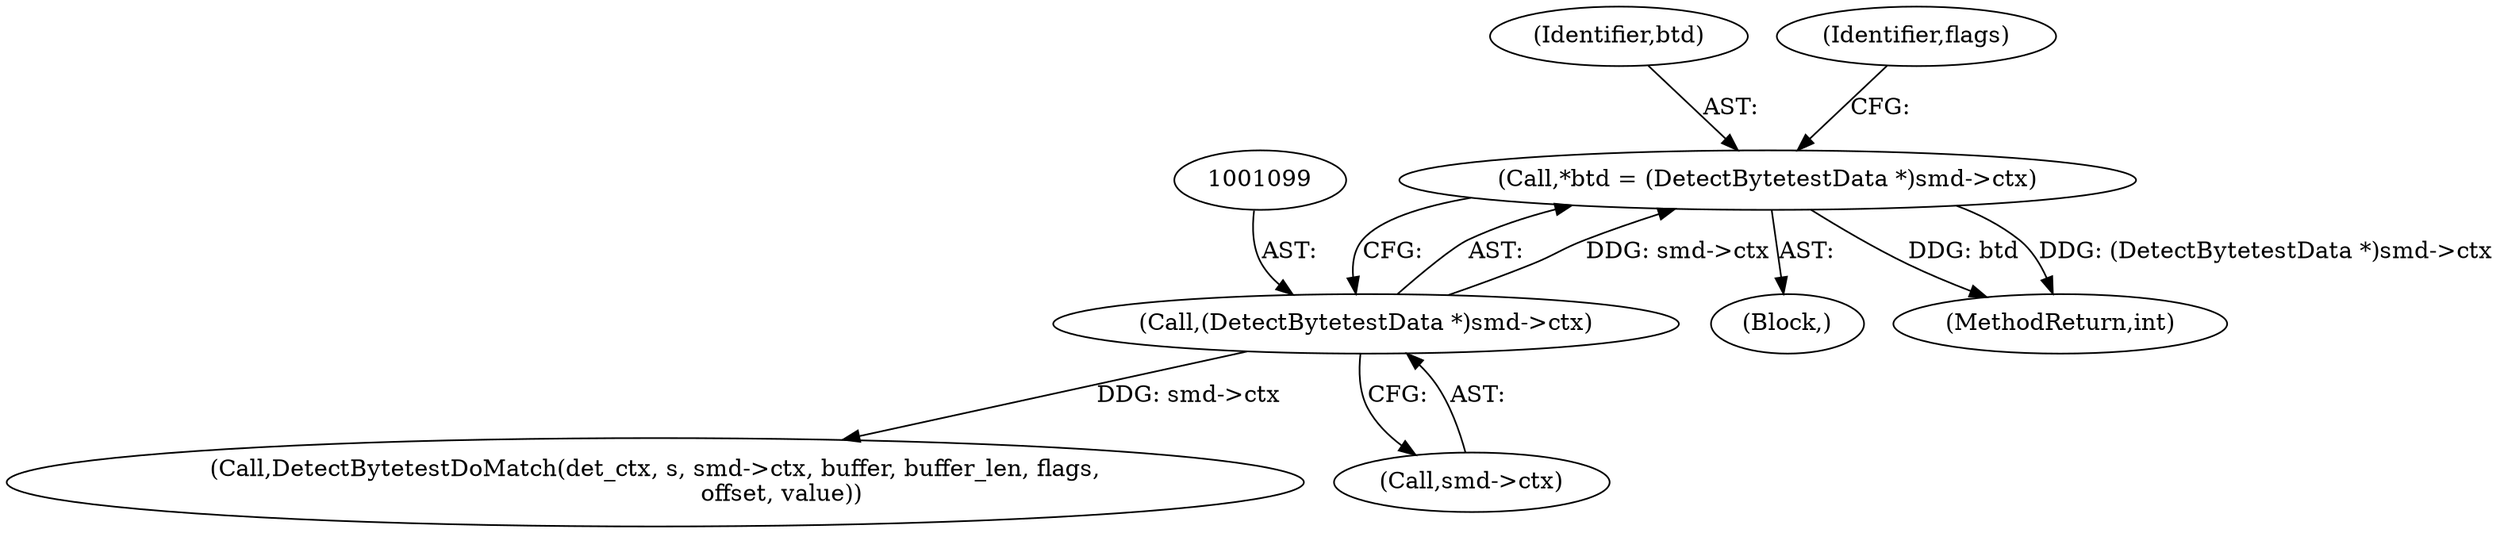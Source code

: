 digraph "0_suricata_47afc577ff763150f9b47f10331f5ef9eb847a57@pointer" {
"1001096" [label="(Call,*btd = (DetectBytetestData *)smd->ctx)"];
"1001098" [label="(Call,(DetectBytetestData *)smd->ctx)"];
"1001096" [label="(Call,*btd = (DetectBytetestData *)smd->ctx)"];
"1001098" [label="(Call,(DetectBytetestData *)smd->ctx)"];
"1001097" [label="(Identifier,btd)"];
"1001094" [label="(Block,)"];
"1001178" [label="(Call,DetectBytetestDoMatch(det_ctx, s, smd->ctx, buffer, buffer_len, flags,\n                                  offset, value))"];
"1001100" [label="(Call,smd->ctx)"];
"1001577" [label="(MethodReturn,int)"];
"1001105" [label="(Identifier,flags)"];
"1001096" -> "1001094"  [label="AST: "];
"1001096" -> "1001098"  [label="CFG: "];
"1001097" -> "1001096"  [label="AST: "];
"1001098" -> "1001096"  [label="AST: "];
"1001105" -> "1001096"  [label="CFG: "];
"1001096" -> "1001577"  [label="DDG: btd"];
"1001096" -> "1001577"  [label="DDG: (DetectBytetestData *)smd->ctx"];
"1001098" -> "1001096"  [label="DDG: smd->ctx"];
"1001098" -> "1001100"  [label="CFG: "];
"1001099" -> "1001098"  [label="AST: "];
"1001100" -> "1001098"  [label="AST: "];
"1001098" -> "1001178"  [label="DDG: smd->ctx"];
}
